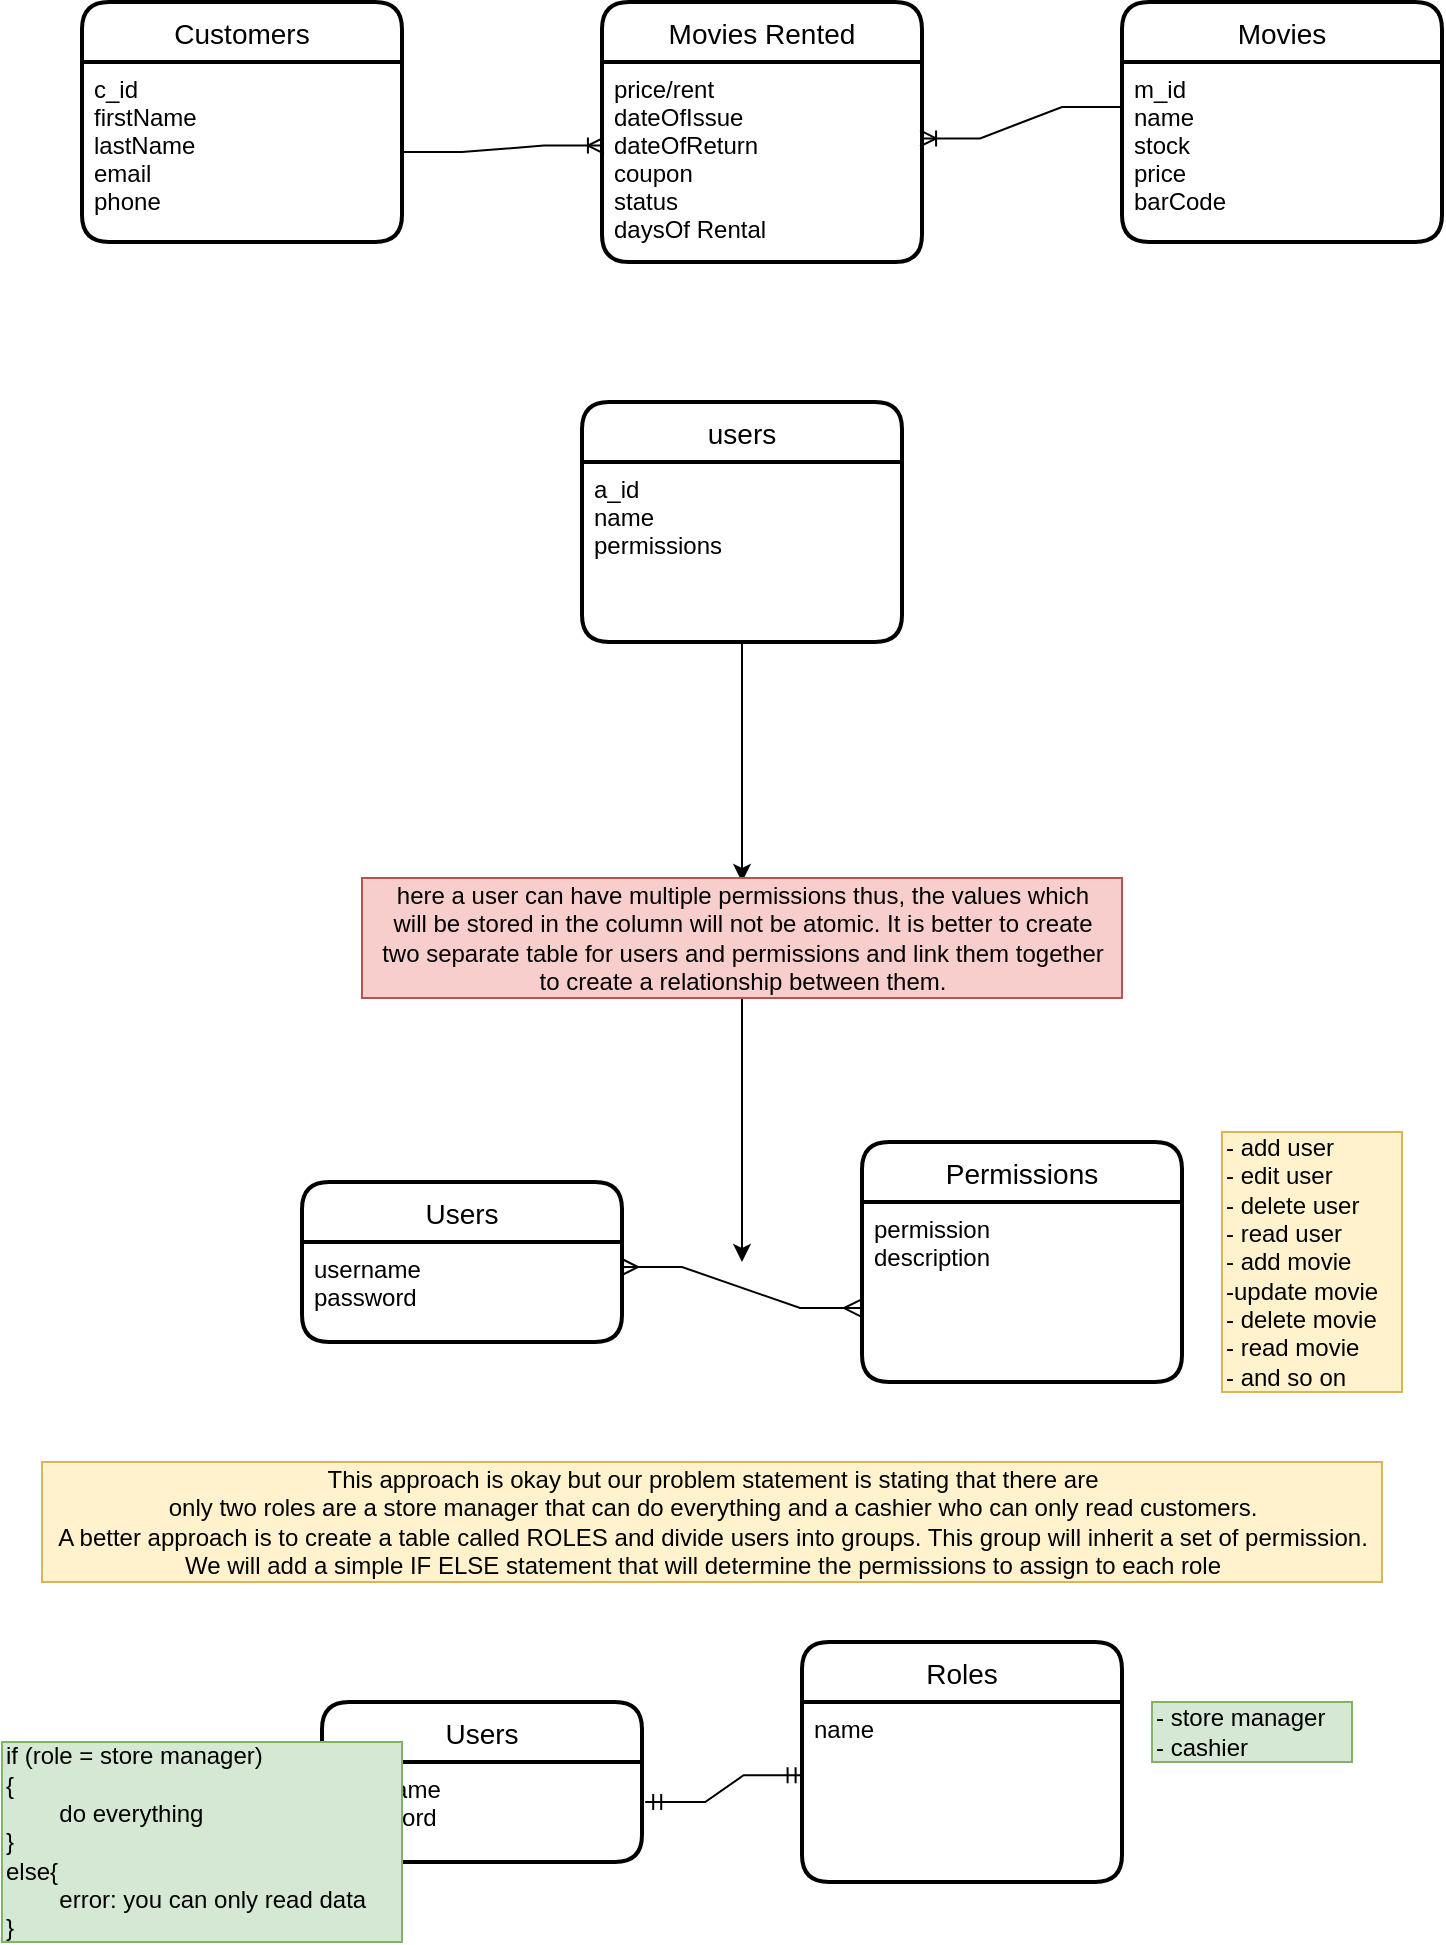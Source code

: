 <mxfile version="15.5.4" type="device"><diagram id="hR96WS4PRpAO-hnLdhKa" name="Page-1"><mxGraphModel dx="1108" dy="685" grid="1" gridSize="10" guides="1" tooltips="1" connect="1" arrows="1" fold="1" page="1" pageScale="1" pageWidth="850" pageHeight="1100" math="0" shadow="0"><root><mxCell id="0"/><mxCell id="1" parent="0"/><mxCell id="Ws4-lY9lv__THh99cgqM-1" value="Customers" style="swimlane;childLayout=stackLayout;horizontal=1;startSize=30;horizontalStack=0;rounded=1;fontSize=14;fontStyle=0;strokeWidth=2;resizeParent=0;resizeLast=1;shadow=0;dashed=0;align=center;" parent="1" vertex="1"><mxGeometry x="80" y="120" width="160" height="120" as="geometry"/></mxCell><mxCell id="Ws4-lY9lv__THh99cgqM-2" value="c_id&#10;firstName&#10;lastName&#10;email&#10;phone" style="align=left;strokeColor=none;fillColor=none;spacingLeft=4;fontSize=12;verticalAlign=top;resizable=0;rotatable=0;part=1;" parent="Ws4-lY9lv__THh99cgqM-1" vertex="1"><mxGeometry y="30" width="160" height="90" as="geometry"/></mxCell><mxCell id="Ws4-lY9lv__THh99cgqM-3" value="Movies" style="swimlane;childLayout=stackLayout;horizontal=1;startSize=30;horizontalStack=0;rounded=1;fontSize=14;fontStyle=0;strokeWidth=2;resizeParent=0;resizeLast=1;shadow=0;dashed=0;align=center;" parent="1" vertex="1"><mxGeometry x="600" y="120" width="160" height="120" as="geometry"/></mxCell><mxCell id="Ws4-lY9lv__THh99cgqM-4" value="m_id&#10;name&#10;stock&#10;price&#10;barCode" style="align=left;strokeColor=none;fillColor=none;spacingLeft=4;fontSize=12;verticalAlign=top;resizable=0;rotatable=0;part=1;" parent="Ws4-lY9lv__THh99cgqM-3" vertex="1"><mxGeometry y="30" width="160" height="90" as="geometry"/></mxCell><mxCell id="Ws4-lY9lv__THh99cgqM-6" value="users" style="swimlane;childLayout=stackLayout;horizontal=1;startSize=30;horizontalStack=0;rounded=1;fontSize=14;fontStyle=0;strokeWidth=2;resizeParent=0;resizeLast=1;shadow=0;dashed=0;align=center;" parent="1" vertex="1"><mxGeometry x="330" y="320" width="160" height="120" as="geometry"/></mxCell><mxCell id="Ws4-lY9lv__THh99cgqM-7" value="a_id&#10;name&#10;permissions" style="align=left;strokeColor=none;fillColor=none;spacingLeft=4;fontSize=12;verticalAlign=top;resizable=0;rotatable=0;part=1;" parent="Ws4-lY9lv__THh99cgqM-6" vertex="1"><mxGeometry y="30" width="160" height="90" as="geometry"/></mxCell><mxCell id="Ws4-lY9lv__THh99cgqM-8" value="Movies Rented" style="swimlane;childLayout=stackLayout;horizontal=1;startSize=30;horizontalStack=0;rounded=1;fontSize=14;fontStyle=0;strokeWidth=2;resizeParent=0;resizeLast=1;shadow=0;dashed=0;align=center;" parent="1" vertex="1"><mxGeometry x="340" y="120" width="160" height="130" as="geometry"/></mxCell><mxCell id="Ws4-lY9lv__THh99cgqM-9" value="price/rent&#10;dateOfIssue&#10;dateOfReturn&#10;coupon&#10;status&#10;daysOf Rental" style="align=left;strokeColor=none;fillColor=none;spacingLeft=4;fontSize=12;verticalAlign=top;resizable=0;rotatable=0;part=1;" parent="Ws4-lY9lv__THh99cgqM-8" vertex="1"><mxGeometry y="30" width="160" height="100" as="geometry"/></mxCell><mxCell id="Ws4-lY9lv__THh99cgqM-10" value="" style="edgeStyle=entityRelationEdgeStyle;fontSize=12;html=1;endArrow=ERoneToMany;rounded=0;exitX=1;exitY=0.5;exitDx=0;exitDy=0;entryX=0.006;entryY=0.418;entryDx=0;entryDy=0;entryPerimeter=0;" parent="1" source="Ws4-lY9lv__THh99cgqM-2" target="Ws4-lY9lv__THh99cgqM-9" edge="1"><mxGeometry width="100" height="100" relative="1" as="geometry"><mxPoint x="370" y="350" as="sourcePoint"/><mxPoint x="470" y="250" as="targetPoint"/></mxGeometry></mxCell><mxCell id="Ws4-lY9lv__THh99cgqM-11" value="" style="edgeStyle=entityRelationEdgeStyle;fontSize=12;html=1;endArrow=ERoneToMany;rounded=0;exitX=0;exitY=0.25;exitDx=0;exitDy=0;entryX=0.994;entryY=0.382;entryDx=0;entryDy=0;entryPerimeter=0;" parent="1" source="Ws4-lY9lv__THh99cgqM-4" target="Ws4-lY9lv__THh99cgqM-9" edge="1"><mxGeometry width="100" height="100" relative="1" as="geometry"><mxPoint x="370" y="350" as="sourcePoint"/><mxPoint x="580" y="310" as="targetPoint"/></mxGeometry></mxCell><mxCell id="Ws4-lY9lv__THh99cgqM-13" style="edgeStyle=orthogonalEdgeStyle;rounded=0;orthogonalLoop=1;jettySize=auto;html=1;" parent="1" source="Ws4-lY9lv__THh99cgqM-7" edge="1"><mxGeometry relative="1" as="geometry"><mxPoint x="410" y="560" as="targetPoint"/></mxGeometry></mxCell><mxCell id="Ws4-lY9lv__THh99cgqM-15" style="edgeStyle=orthogonalEdgeStyle;rounded=0;orthogonalLoop=1;jettySize=auto;html=1;" parent="1" source="Ws4-lY9lv__THh99cgqM-14" edge="1"><mxGeometry relative="1" as="geometry"><mxPoint x="410" y="750" as="targetPoint"/></mxGeometry></mxCell><mxCell id="Ws4-lY9lv__THh99cgqM-14" value="here a user can have multiple permissions thus, the values which&lt;br&gt;will be stored in the column will not be atomic. It is better to create&lt;br&gt;two separate table for users and permissions and link them together&lt;br&gt;to create a relationship between them." style="text;html=1;align=center;verticalAlign=middle;resizable=0;points=[];autosize=1;strokeColor=#b85450;fillColor=#f8cecc;" parent="1" vertex="1"><mxGeometry x="220" y="558" width="380" height="60" as="geometry"/></mxCell><mxCell id="Ws4-lY9lv__THh99cgqM-16" value="Users" style="swimlane;childLayout=stackLayout;horizontal=1;startSize=30;horizontalStack=0;rounded=1;fontSize=14;fontStyle=0;strokeWidth=2;resizeParent=0;resizeLast=1;shadow=0;dashed=0;align=center;" parent="1" vertex="1"><mxGeometry x="190" y="710" width="160" height="80" as="geometry"/></mxCell><mxCell id="Ws4-lY9lv__THh99cgqM-17" value="username&#10;password" style="align=left;strokeColor=none;fillColor=none;spacingLeft=4;fontSize=12;verticalAlign=top;resizable=0;rotatable=0;part=1;" parent="Ws4-lY9lv__THh99cgqM-16" vertex="1"><mxGeometry y="30" width="160" height="50" as="geometry"/></mxCell><mxCell id="Ws4-lY9lv__THh99cgqM-18" value="Permissions" style="swimlane;childLayout=stackLayout;horizontal=1;startSize=30;horizontalStack=0;rounded=1;fontSize=14;fontStyle=0;strokeWidth=2;resizeParent=0;resizeLast=1;shadow=0;dashed=0;align=center;" parent="1" vertex="1"><mxGeometry x="470" y="690" width="160" height="120" as="geometry"/></mxCell><mxCell id="Ws4-lY9lv__THh99cgqM-19" value="permission&#10;description" style="align=left;strokeColor=none;fillColor=none;spacingLeft=4;fontSize=12;verticalAlign=top;resizable=0;rotatable=0;part=1;" parent="Ws4-lY9lv__THh99cgqM-18" vertex="1"><mxGeometry y="30" width="160" height="90" as="geometry"/></mxCell><mxCell id="Ws4-lY9lv__THh99cgqM-21" value="" style="edgeStyle=entityRelationEdgeStyle;fontSize=12;html=1;endArrow=ERmany;startArrow=ERmany;rounded=0;exitX=1;exitY=0.25;exitDx=0;exitDy=0;entryX=-0.006;entryY=0.589;entryDx=0;entryDy=0;entryPerimeter=0;" parent="1" source="Ws4-lY9lv__THh99cgqM-17" target="Ws4-lY9lv__THh99cgqM-19" edge="1"><mxGeometry width="100" height="100" relative="1" as="geometry"><mxPoint x="370" y="765" as="sourcePoint"/><mxPoint x="500" y="560" as="targetPoint"/></mxGeometry></mxCell><mxCell id="eJA6gvP8J18Xi8oKICWJ-2" value="This approach is okay but our problem statement is stating that there are&lt;br&gt;only two roles are a store manager that can do everything and a cashier who can only read customers.&lt;br&gt;A better approach is to create a table called ROLES and divide users into groups. This group will inherit a set of permission.&lt;br&gt;We will add a simple IF ELSE statement that will determine the permissions to assign to each role&amp;nbsp; &amp;nbsp;" style="text;html=1;align=center;verticalAlign=middle;resizable=0;points=[];autosize=1;strokeColor=#d6b656;fillColor=#fff2cc;" vertex="1" parent="1"><mxGeometry x="60" y="850" width="670" height="60" as="geometry"/></mxCell><mxCell id="eJA6gvP8J18Xi8oKICWJ-3" value="- add user&lt;br&gt;- edit user&lt;br&gt;- delete user&lt;br&gt;- read user&lt;br&gt;- add movie&lt;br&gt;-update movie&lt;br&gt;- delete movie&lt;br&gt;- read movie&lt;br&gt;- and so on" style="text;html=1;align=left;verticalAlign=middle;resizable=0;points=[];autosize=1;strokeColor=#d6b656;fillColor=#fff2cc;" vertex="1" parent="1"><mxGeometry x="650" y="685" width="90" height="130" as="geometry"/></mxCell><mxCell id="eJA6gvP8J18Xi8oKICWJ-4" value="Users" style="swimlane;childLayout=stackLayout;horizontal=1;startSize=30;horizontalStack=0;rounded=1;fontSize=14;fontStyle=0;strokeWidth=2;resizeParent=0;resizeLast=1;shadow=0;dashed=0;align=center;" vertex="1" parent="1"><mxGeometry x="200" y="970" width="160" height="80" as="geometry"/></mxCell><mxCell id="eJA6gvP8J18Xi8oKICWJ-5" value="username&#10;password" style="align=left;strokeColor=none;fillColor=none;spacingLeft=4;fontSize=12;verticalAlign=top;resizable=0;rotatable=0;part=1;" vertex="1" parent="eJA6gvP8J18Xi8oKICWJ-4"><mxGeometry y="30" width="160" height="50" as="geometry"/></mxCell><mxCell id="eJA6gvP8J18Xi8oKICWJ-6" value="Roles" style="swimlane;childLayout=stackLayout;horizontal=1;startSize=30;horizontalStack=0;rounded=1;fontSize=14;fontStyle=0;strokeWidth=2;resizeParent=0;resizeLast=1;shadow=0;dashed=0;align=center;" vertex="1" parent="1"><mxGeometry x="440" y="940" width="160" height="120" as="geometry"/></mxCell><mxCell id="eJA6gvP8J18Xi8oKICWJ-7" value="name" style="align=left;strokeColor=none;fillColor=none;spacingLeft=4;fontSize=12;verticalAlign=top;resizable=0;rotatable=0;part=1;" vertex="1" parent="eJA6gvP8J18Xi8oKICWJ-6"><mxGeometry y="30" width="160" height="90" as="geometry"/></mxCell><mxCell id="eJA6gvP8J18Xi8oKICWJ-8" value="" style="edgeStyle=entityRelationEdgeStyle;fontSize=12;html=1;endArrow=ERmandOne;startArrow=ERmandOne;rounded=0;exitX=1.01;exitY=0.4;exitDx=0;exitDy=0;exitPerimeter=0;entryX=0.005;entryY=0.407;entryDx=0;entryDy=0;entryPerimeter=0;" edge="1" parent="1" source="eJA6gvP8J18Xi8oKICWJ-5" target="eJA6gvP8J18Xi8oKICWJ-7"><mxGeometry width="100" height="100" relative="1" as="geometry"><mxPoint x="380" y="810" as="sourcePoint"/><mxPoint x="420" y="790" as="targetPoint"/></mxGeometry></mxCell><mxCell id="eJA6gvP8J18Xi8oKICWJ-11" value="- store manager&lt;br&gt;- cashier" style="text;html=1;align=left;verticalAlign=middle;resizable=0;points=[];autosize=1;strokeColor=#82b366;fillColor=#d5e8d4;" vertex="1" parent="1"><mxGeometry x="615" y="970" width="100" height="30" as="geometry"/></mxCell><mxCell id="eJA6gvP8J18Xi8oKICWJ-12" value="if (role = store manager)&lt;br&gt;{&lt;br&gt;&lt;span style=&quot;white-space: pre&quot;&gt;&#9;&lt;/span&gt;do everything&lt;br&gt;}&lt;br&gt;else{&lt;br&gt;&lt;span style=&quot;white-space: pre&quot;&gt;&#9;&lt;/span&gt;error: you can only read data&lt;br&gt;}" style="text;html=1;align=left;verticalAlign=middle;resizable=0;points=[];autosize=1;strokeColor=#82b366;fillColor=#d5e8d4;" vertex="1" parent="1"><mxGeometry x="40" y="990" width="200" height="100" as="geometry"/></mxCell></root></mxGraphModel></diagram></mxfile>